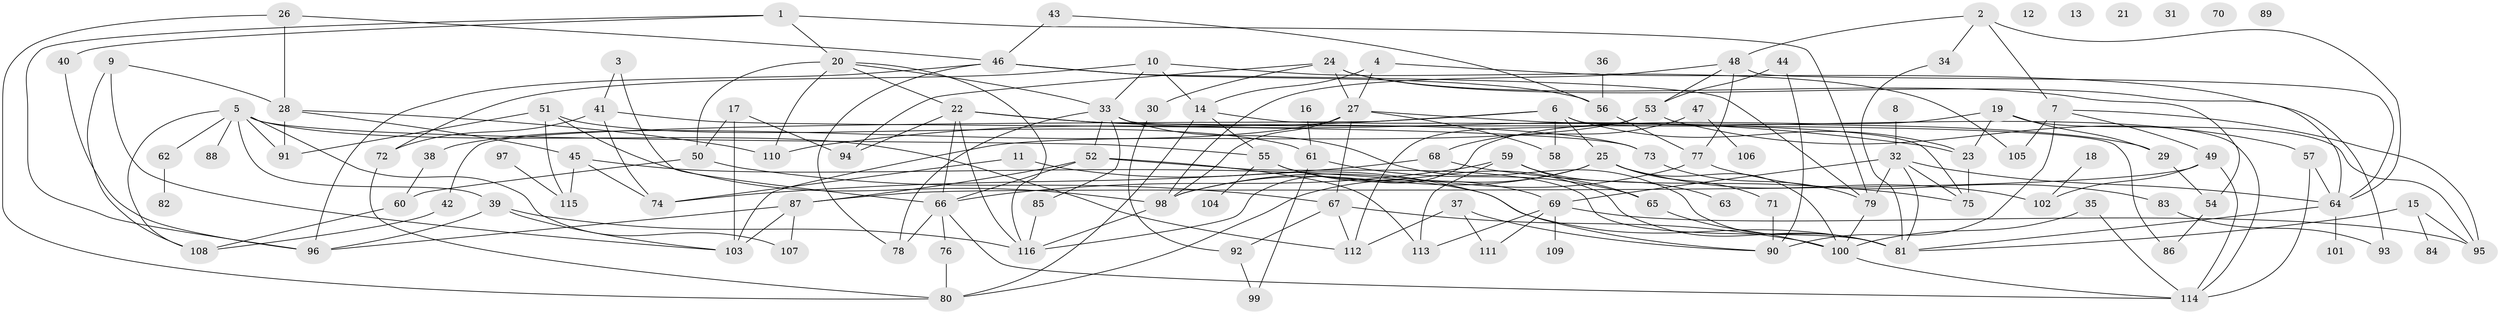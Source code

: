// Generated by graph-tools (version 1.1) at 2025/33/03/09/25 02:33:46]
// undirected, 116 vertices, 195 edges
graph export_dot {
graph [start="1"]
  node [color=gray90,style=filled];
  1;
  2;
  3;
  4;
  5;
  6;
  7;
  8;
  9;
  10;
  11;
  12;
  13;
  14;
  15;
  16;
  17;
  18;
  19;
  20;
  21;
  22;
  23;
  24;
  25;
  26;
  27;
  28;
  29;
  30;
  31;
  32;
  33;
  34;
  35;
  36;
  37;
  38;
  39;
  40;
  41;
  42;
  43;
  44;
  45;
  46;
  47;
  48;
  49;
  50;
  51;
  52;
  53;
  54;
  55;
  56;
  57;
  58;
  59;
  60;
  61;
  62;
  63;
  64;
  65;
  66;
  67;
  68;
  69;
  70;
  71;
  72;
  73;
  74;
  75;
  76;
  77;
  78;
  79;
  80;
  81;
  82;
  83;
  84;
  85;
  86;
  87;
  88;
  89;
  90;
  91;
  92;
  93;
  94;
  95;
  96;
  97;
  98;
  99;
  100;
  101;
  102;
  103;
  104;
  105;
  106;
  107;
  108;
  109;
  110;
  111;
  112;
  113;
  114;
  115;
  116;
  1 -- 20;
  1 -- 40;
  1 -- 79;
  1 -- 96;
  2 -- 7;
  2 -- 34;
  2 -- 48;
  2 -- 64;
  3 -- 41;
  3 -- 66;
  4 -- 14;
  4 -- 27;
  4 -- 93;
  5 -- 39;
  5 -- 55;
  5 -- 62;
  5 -- 88;
  5 -- 91;
  5 -- 107;
  5 -- 108;
  5 -- 112;
  6 -- 23;
  6 -- 25;
  6 -- 42;
  6 -- 58;
  6 -- 110;
  6 -- 114;
  7 -- 49;
  7 -- 90;
  7 -- 95;
  7 -- 105;
  8 -- 32;
  9 -- 28;
  9 -- 103;
  9 -- 108;
  10 -- 14;
  10 -- 33;
  10 -- 72;
  10 -- 105;
  11 -- 74;
  11 -- 90;
  14 -- 55;
  14 -- 75;
  14 -- 80;
  15 -- 81;
  15 -- 84;
  15 -- 95;
  16 -- 61;
  17 -- 50;
  17 -- 94;
  17 -- 103;
  18 -- 102;
  19 -- 23;
  19 -- 29;
  19 -- 95;
  19 -- 116;
  20 -- 22;
  20 -- 33;
  20 -- 50;
  20 -- 110;
  20 -- 116;
  22 -- 23;
  22 -- 66;
  22 -- 73;
  22 -- 94;
  22 -- 116;
  23 -- 75;
  24 -- 27;
  24 -- 30;
  24 -- 54;
  24 -- 64;
  24 -- 94;
  25 -- 71;
  25 -- 80;
  25 -- 98;
  25 -- 100;
  25 -- 102;
  26 -- 28;
  26 -- 46;
  26 -- 80;
  27 -- 29;
  27 -- 38;
  27 -- 58;
  27 -- 67;
  27 -- 98;
  28 -- 45;
  28 -- 91;
  28 -- 110;
  29 -- 54;
  30 -- 92;
  32 -- 64;
  32 -- 69;
  32 -- 75;
  32 -- 79;
  32 -- 81;
  33 -- 52;
  33 -- 78;
  33 -- 81;
  33 -- 85;
  33 -- 86;
  34 -- 81;
  35 -- 100;
  35 -- 114;
  36 -- 56;
  37 -- 90;
  37 -- 111;
  37 -- 112;
  38 -- 60;
  39 -- 96;
  39 -- 103;
  39 -- 116;
  40 -- 96;
  41 -- 72;
  41 -- 73;
  41 -- 74;
  42 -- 108;
  43 -- 46;
  43 -- 56;
  44 -- 53;
  44 -- 90;
  45 -- 74;
  45 -- 81;
  45 -- 115;
  46 -- 56;
  46 -- 78;
  46 -- 79;
  46 -- 96;
  47 -- 68;
  47 -- 106;
  48 -- 53;
  48 -- 64;
  48 -- 77;
  48 -- 98;
  49 -- 87;
  49 -- 102;
  49 -- 114;
  50 -- 60;
  50 -- 67;
  51 -- 61;
  51 -- 91;
  51 -- 98;
  51 -- 115;
  52 -- 66;
  52 -- 81;
  52 -- 87;
  52 -- 113;
  53 -- 57;
  53 -- 103;
  53 -- 112;
  54 -- 86;
  55 -- 69;
  55 -- 81;
  55 -- 104;
  56 -- 77;
  57 -- 64;
  57 -- 114;
  59 -- 63;
  59 -- 65;
  59 -- 66;
  59 -- 113;
  60 -- 108;
  61 -- 65;
  61 -- 99;
  62 -- 82;
  64 -- 81;
  64 -- 101;
  65 -- 100;
  66 -- 76;
  66 -- 78;
  66 -- 114;
  67 -- 92;
  67 -- 100;
  67 -- 112;
  68 -- 74;
  68 -- 75;
  69 -- 95;
  69 -- 109;
  69 -- 111;
  69 -- 113;
  71 -- 90;
  72 -- 80;
  73 -- 79;
  76 -- 80;
  77 -- 83;
  77 -- 98;
  79 -- 100;
  83 -- 93;
  85 -- 116;
  87 -- 96;
  87 -- 103;
  87 -- 107;
  92 -- 99;
  97 -- 115;
  98 -- 116;
  100 -- 114;
}
